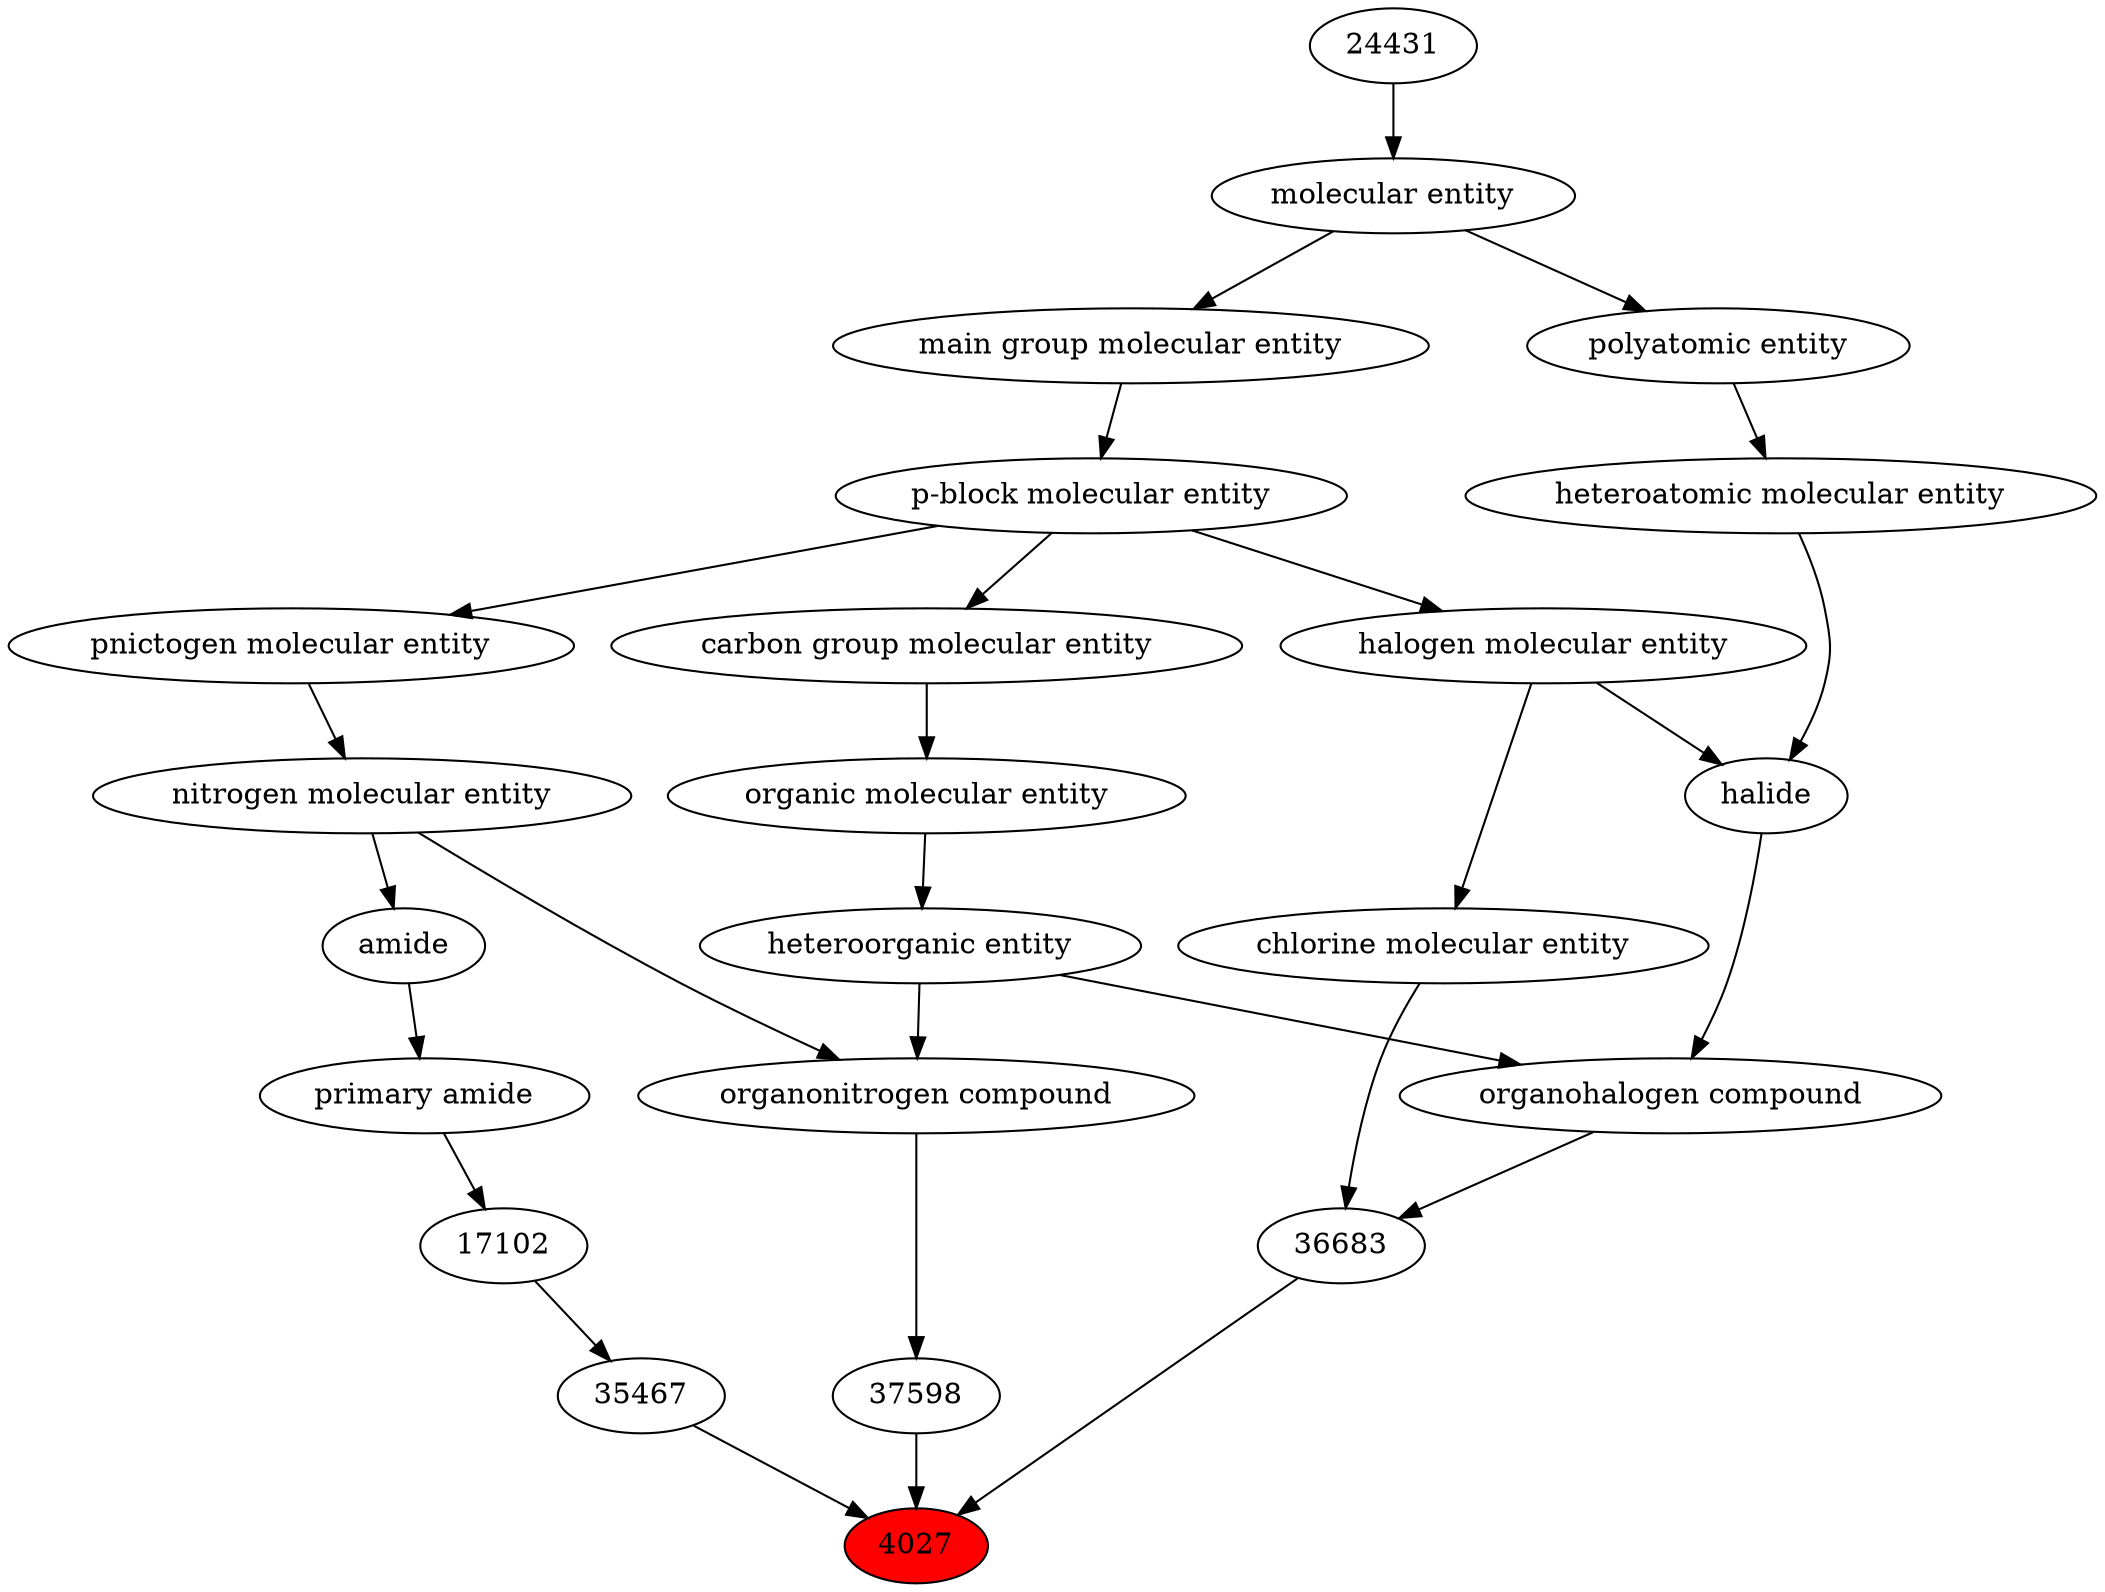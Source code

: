 digraph tree{ 
4027 [label="4027" fillcolor=red style=filled]
35467 -> 4027
37598 -> 4027
36683 -> 4027
35467 [label="35467"]
17102 -> 35467
37598 [label="37598"]
35352 -> 37598
36683 [label="36683"]
36684 -> 36683
23117 -> 36683
17102 [label="17102"]
33256 -> 17102
35352 [label="organonitrogen compound"]
51143 -> 35352
33285 -> 35352
36684 [label="organohalogen compound"]
33285 -> 36684
37578 -> 36684
23117 [label="chlorine molecular entity"]
24471 -> 23117
33256 [label="primary amide"]
32988 -> 33256
51143 [label="nitrogen molecular entity"]
33302 -> 51143
33285 [label="heteroorganic entity"]
50860 -> 33285
37578 [label="halide"]
24471 -> 37578
37577 -> 37578
24471 [label="halogen molecular entity"]
33675 -> 24471
32988 [label="amide"]
51143 -> 32988
33302 [label="pnictogen molecular entity"]
33675 -> 33302
50860 [label="organic molecular entity"]
33582 -> 50860
37577 [label="heteroatomic molecular entity"]
36357 -> 37577
33675 [label="p-block molecular entity"]
33579 -> 33675
33582 [label="carbon group molecular entity"]
33675 -> 33582
36357 [label="polyatomic entity"]
23367 -> 36357
33579 [label="main group molecular entity"]
23367 -> 33579
23367 [label="molecular entity"]
24431 -> 23367
24431 [label="24431"]
}